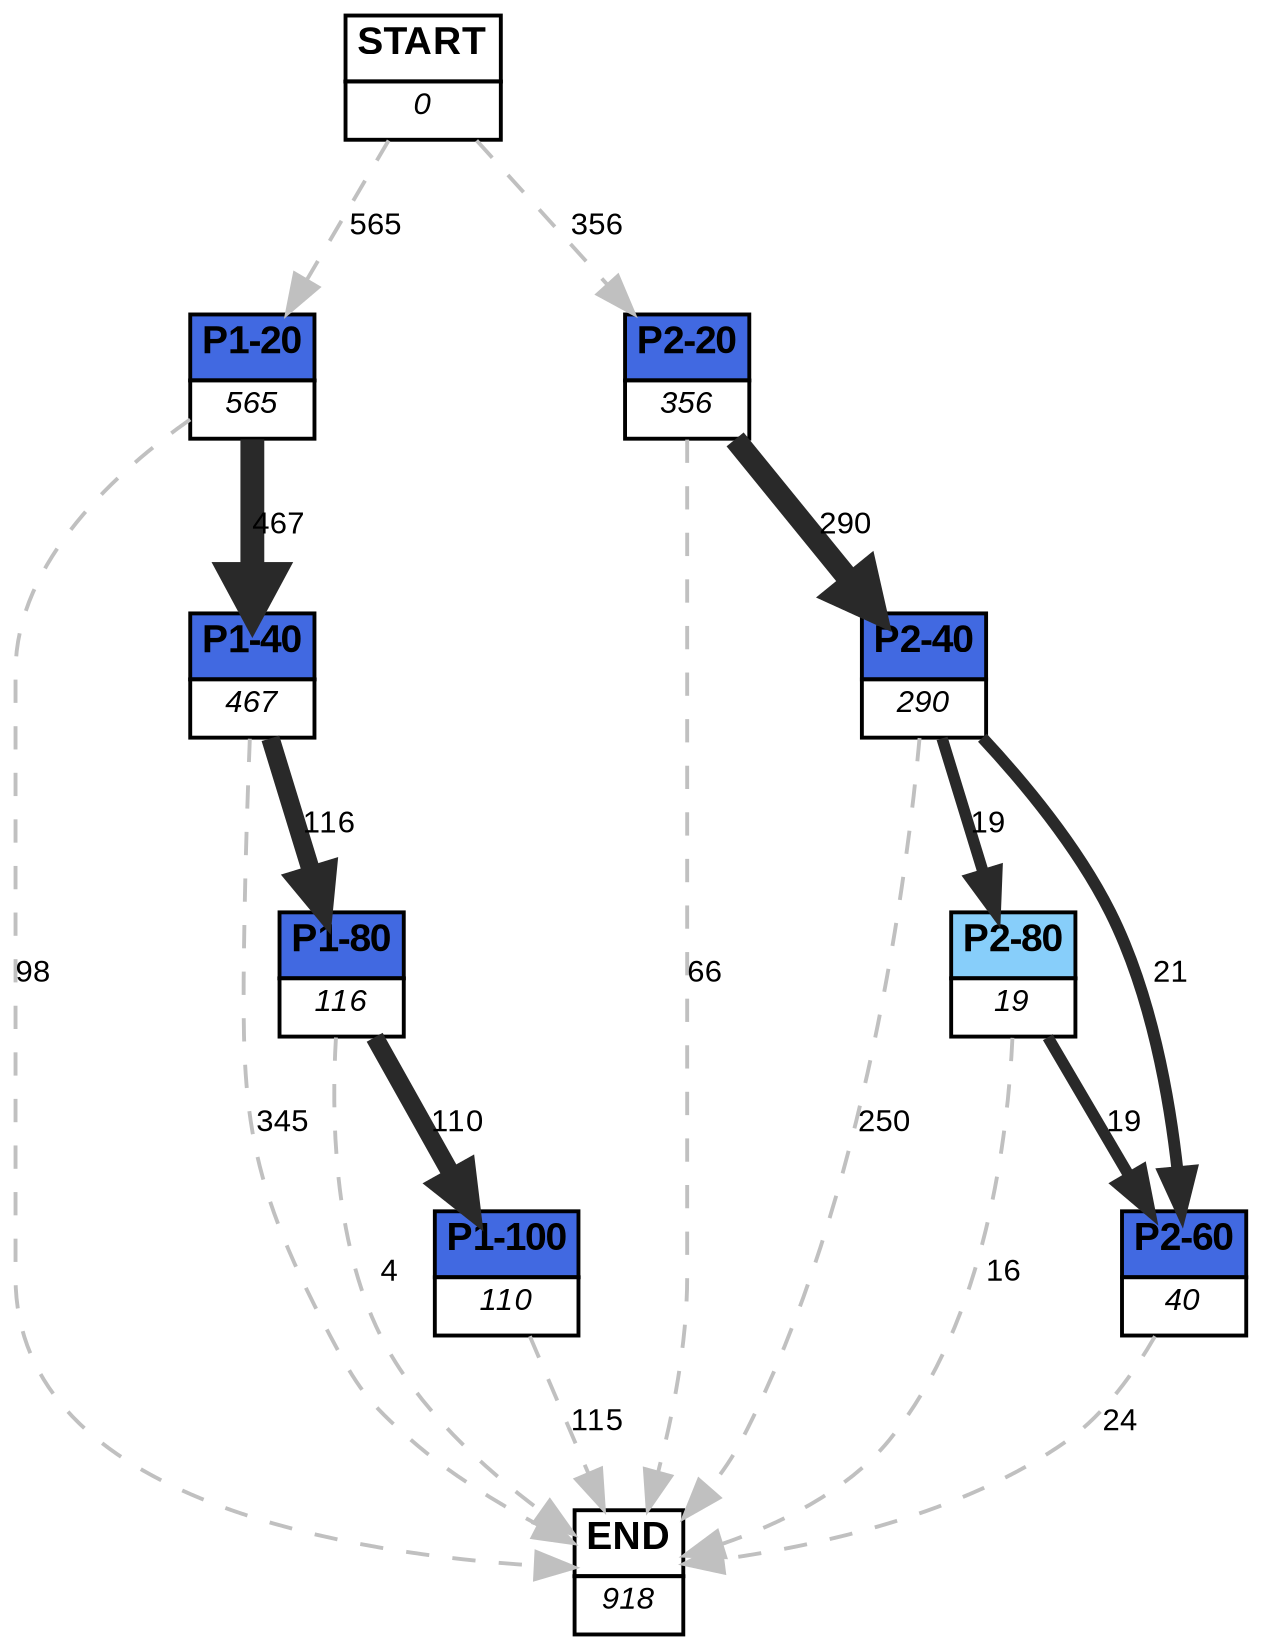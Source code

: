 digraph graphname {
	dpi = 150
	size="16,11!";
	margin = 0;
"P1-20" [shape=plain, label=<<table border="0" cellborder="1" cellspacing="0"><tr><td bgcolor="royalblue"><FONT face="Arial" POINT-SIZE="10"><b>P1-20</b></FONT></td></tr><tr><td bgcolor="white"><FONT face="Arial" POINT-SIZE="8"><i>565</i></FONT></td></tr></table>>]
"P1-40" [shape=plain, label=<<table border="0" cellborder="1" cellspacing="0"><tr><td bgcolor="royalblue"><FONT face="Arial" POINT-SIZE="10"><b>P1-40</b></FONT></td></tr><tr><td bgcolor="white"><FONT face="Arial" POINT-SIZE="8"><i>467</i></FONT></td></tr></table>>]
"P1-80" [shape=plain, label=<<table border="0" cellborder="1" cellspacing="0"><tr><td bgcolor="royalblue"><FONT face="Arial" POINT-SIZE="10"><b>P1-80</b></FONT></td></tr><tr><td bgcolor="white"><FONT face="Arial" POINT-SIZE="8"><i>116</i></FONT></td></tr></table>>]
"P1-100" [shape=plain, label=<<table border="0" cellborder="1" cellspacing="0"><tr><td bgcolor="royalblue"><FONT face="Arial" POINT-SIZE="10"><b>P1-100</b></FONT></td></tr><tr><td bgcolor="white"><FONT face="Arial" POINT-SIZE="8"><i>110</i></FONT></td></tr></table>>]
"P2-20" [shape=plain, label=<<table border="0" cellborder="1" cellspacing="0"><tr><td bgcolor="royalblue"><FONT face="Arial" POINT-SIZE="10"><b>P2-20</b></FONT></td></tr><tr><td bgcolor="white"><FONT face="Arial" POINT-SIZE="8"><i>356</i></FONT></td></tr></table>>]
"P2-40" [shape=plain, label=<<table border="0" cellborder="1" cellspacing="0"><tr><td bgcolor="royalblue"><FONT face="Arial" POINT-SIZE="10"><b>P2-40</b></FONT></td></tr><tr><td bgcolor="white"><FONT face="Arial" POINT-SIZE="8"><i>290</i></FONT></td></tr></table>>]
"P2-80" [shape=plain, label=<<table border="0" cellborder="1" cellspacing="0"><tr><td bgcolor="lightskyblue"><FONT face="Arial" POINT-SIZE="10"><b>P2-80</b></FONT></td></tr><tr><td bgcolor="white"><FONT face="Arial" POINT-SIZE="8"><i>19</i></FONT></td></tr></table>>]
"P2-60" [shape=plain, label=<<table border="0" cellborder="1" cellspacing="0"><tr><td bgcolor="royalblue"><FONT face="Arial" POINT-SIZE="10"><b>P2-60</b></FONT></td></tr><tr><td bgcolor="white"><FONT face="Arial" POINT-SIZE="8"><i>40</i></FONT></td></tr></table>>]
"START" [shape=plain, label=<<table border="0" cellborder="1" cellspacing="0"><tr><td bgcolor="white"><FONT face="Arial" POINT-SIZE="10"><b>START</b></FONT></td></tr><tr><td bgcolor="white"><FONT face="Arial" POINT-SIZE="8"><i>0</i></FONT></td></tr></table>>]
"END" [shape=plain, label=<<table border="0" cellborder="1" cellspacing="0"><tr><td bgcolor="white"><FONT face="Arial" POINT-SIZE="10"><b>END</b></FONT></td></tr><tr><td bgcolor="white"><FONT face="Arial" POINT-SIZE="8"><i>918</i></FONT></td></tr></table>>]
"P1-20" -> "P1-40" [ color=grey16 penwidth = "6.1463292576688975"label ="467" labelfloat=false fontname="Arial" fontsize=8]
"P1-20" -> "END" [ style = dashed color=grey label ="98" labelfloat=false fontname="Arial" fontsize=8]
"P1-40" -> "P1-80" [ color=grey16 penwidth = "4.7535901911063645"label ="116" labelfloat=false fontname="Arial" fontsize=8]
"P1-40" -> "END" [ style = dashed color=grey label ="345" labelfloat=false fontname="Arial" fontsize=8]
"P1-80" -> "P1-100" [ color=grey16 penwidth = "4.700480365792417"label ="110" labelfloat=false fontname="Arial" fontsize=8]
"P1-80" -> "END" [ style = dashed color=grey label ="4" labelfloat=false fontname="Arial" fontsize=8]
"P1-100" -> "END" [ style = dashed color=grey label ="115" labelfloat=false fontname="Arial" fontsize=8]
"P2-20" -> "P2-40" [ color=grey16 penwidth = "5.66988092298052"label ="290" labelfloat=false fontname="Arial" fontsize=8]
"P2-20" -> "END" [ style = dashed color=grey label ="66" labelfloat=false fontname="Arial" fontsize=8]
"P2-40" -> "P2-80" [ color=grey16 penwidth = "2.9444389791664403"label ="19" labelfloat=false fontname="Arial" fontsize=8]
"P2-40" -> "P2-60" [ color=grey16 penwidth = "3.044522437723423"label ="21" labelfloat=false fontname="Arial" fontsize=8]
"P2-40" -> "END" [ style = dashed color=grey label ="250" labelfloat=false fontname="Arial" fontsize=8]
"P2-80" -> "P2-60" [ color=grey16 penwidth = "2.9444389791664403"label ="19" labelfloat=false fontname="Arial" fontsize=8]
"P2-80" -> "END" [ style = dashed color=grey label ="16" labelfloat=false fontname="Arial" fontsize=8]
"P2-60" -> "END" [ style = dashed color=grey label ="24" labelfloat=false fontname="Arial" fontsize=8]
"START" -> "P1-20" [ style = dashed color=grey label ="565" labelfloat=false fontname="Arial" fontsize=8]
"START" -> "P2-20" [ style = dashed color=grey label ="356" labelfloat=false fontname="Arial" fontsize=8]
}